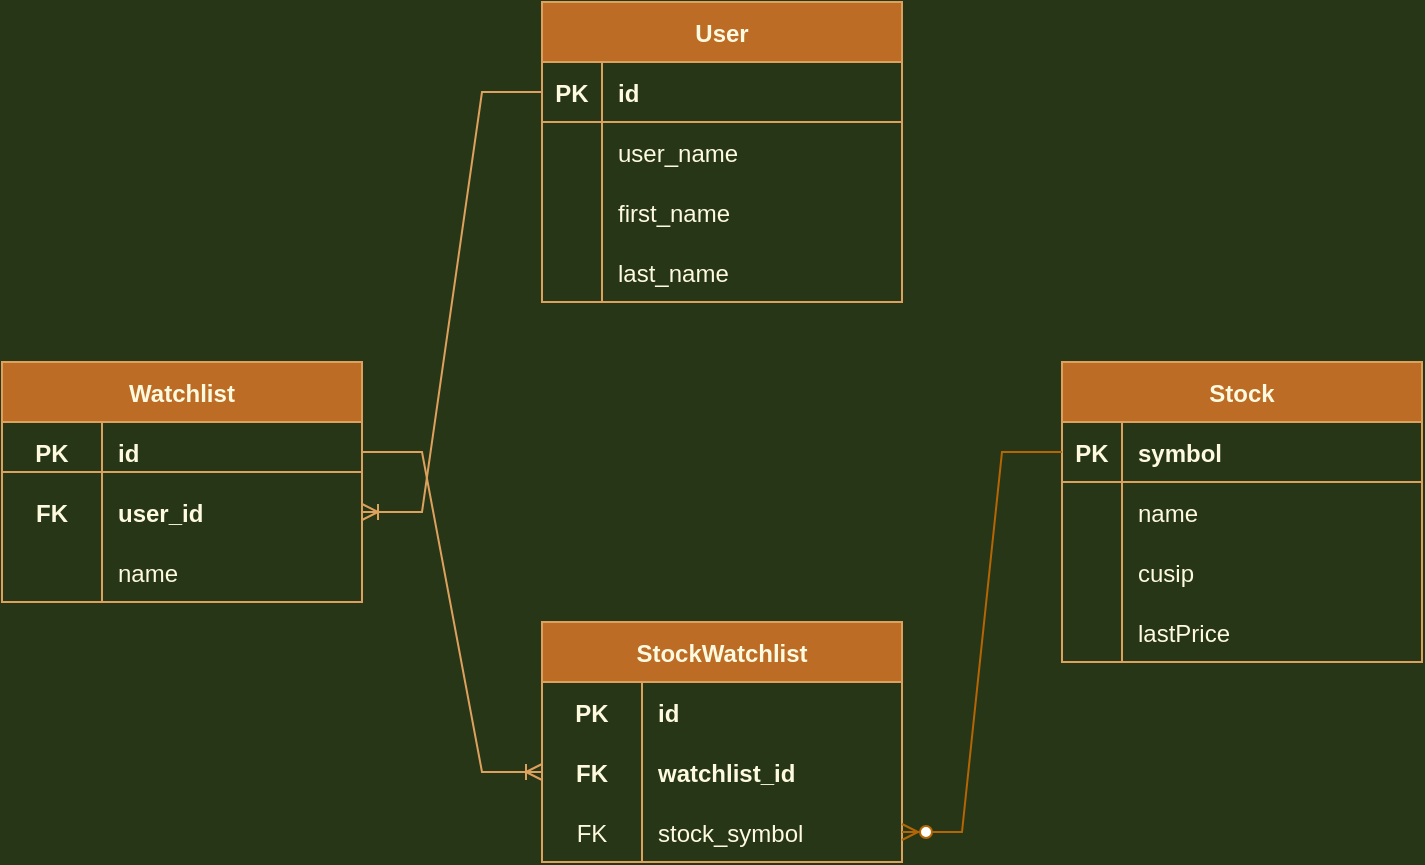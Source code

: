 <mxfile version="20.0.1" type="device"><diagram id="R2lEEEUBdFMjLlhIrx00" name="Page-1"><mxGraphModel dx="1178" dy="647" grid="1" gridSize="10" guides="1" tooltips="1" connect="1" arrows="1" fold="1" page="1" pageScale="1" pageWidth="850" pageHeight="1100" background="#283618" math="0" shadow="0" extFonts="Permanent Marker^https://fonts.googleapis.com/css?family=Permanent+Marker"><root><mxCell id="0"/><mxCell id="1" parent="0"/><mxCell id="EirKmyLNFsswvCXM0YzH-1" value="User" style="shape=table;startSize=30;container=1;collapsible=1;childLayout=tableLayout;fixedRows=1;rowLines=0;fontStyle=1;align=center;resizeLast=1;fillColor=#BC6C25;strokeColor=#DDA15E;fontColor=#FEFAE0;" parent="1" vertex="1"><mxGeometry x="330" y="170" width="180" height="150" as="geometry"/></mxCell><mxCell id="EirKmyLNFsswvCXM0YzH-2" value="" style="shape=tableRow;horizontal=0;startSize=0;swimlaneHead=0;swimlaneBody=0;fillColor=none;collapsible=0;dropTarget=0;points=[[0,0.5],[1,0.5]];portConstraint=eastwest;top=0;left=0;right=0;bottom=1;strokeColor=#DDA15E;fontColor=#FEFAE0;" parent="EirKmyLNFsswvCXM0YzH-1" vertex="1"><mxGeometry y="30" width="180" height="30" as="geometry"/></mxCell><mxCell id="EirKmyLNFsswvCXM0YzH-3" value="PK" style="shape=partialRectangle;connectable=0;fillColor=none;top=0;left=0;bottom=0;right=0;fontStyle=1;overflow=hidden;strokeColor=#DDA15E;fontColor=#FEFAE0;" parent="EirKmyLNFsswvCXM0YzH-2" vertex="1"><mxGeometry width="30" height="30" as="geometry"><mxRectangle width="30" height="30" as="alternateBounds"/></mxGeometry></mxCell><mxCell id="EirKmyLNFsswvCXM0YzH-4" value="id" style="shape=partialRectangle;connectable=0;fillColor=none;top=0;left=0;bottom=0;right=0;align=left;spacingLeft=6;fontStyle=1;overflow=hidden;strokeColor=#DDA15E;fontColor=#FEFAE0;" parent="EirKmyLNFsswvCXM0YzH-2" vertex="1"><mxGeometry x="30" width="150" height="30" as="geometry"><mxRectangle width="150" height="30" as="alternateBounds"/></mxGeometry></mxCell><mxCell id="EirKmyLNFsswvCXM0YzH-62" style="shape=tableRow;horizontal=0;startSize=0;swimlaneHead=0;swimlaneBody=0;fillColor=none;collapsible=0;dropTarget=0;points=[[0,0.5],[1,0.5]];portConstraint=eastwest;top=0;left=0;right=0;bottom=0;strokeColor=#DDA15E;fontColor=#FEFAE0;" parent="EirKmyLNFsswvCXM0YzH-1" vertex="1"><mxGeometry y="60" width="180" height="30" as="geometry"/></mxCell><mxCell id="EirKmyLNFsswvCXM0YzH-63" style="shape=partialRectangle;connectable=0;fillColor=none;top=0;left=0;bottom=0;right=0;editable=1;overflow=hidden;strokeColor=#DDA15E;fontColor=#FEFAE0;" parent="EirKmyLNFsswvCXM0YzH-62" vertex="1"><mxGeometry width="30" height="30" as="geometry"><mxRectangle width="30" height="30" as="alternateBounds"/></mxGeometry></mxCell><mxCell id="EirKmyLNFsswvCXM0YzH-64" value="user_name" style="shape=partialRectangle;connectable=0;fillColor=none;top=0;left=0;bottom=0;right=0;align=left;spacingLeft=6;overflow=hidden;strokeColor=#DDA15E;fontColor=#FEFAE0;" parent="EirKmyLNFsswvCXM0YzH-62" vertex="1"><mxGeometry x="30" width="150" height="30" as="geometry"><mxRectangle width="150" height="30" as="alternateBounds"/></mxGeometry></mxCell><mxCell id="EirKmyLNFsswvCXM0YzH-5" value="" style="shape=tableRow;horizontal=0;startSize=0;swimlaneHead=0;swimlaneBody=0;fillColor=none;collapsible=0;dropTarget=0;points=[[0,0.5],[1,0.5]];portConstraint=eastwest;top=0;left=0;right=0;bottom=0;strokeColor=#DDA15E;fontColor=#FEFAE0;" parent="EirKmyLNFsswvCXM0YzH-1" vertex="1"><mxGeometry y="90" width="180" height="30" as="geometry"/></mxCell><mxCell id="EirKmyLNFsswvCXM0YzH-6" value="" style="shape=partialRectangle;connectable=0;fillColor=none;top=0;left=0;bottom=0;right=0;editable=1;overflow=hidden;strokeColor=#DDA15E;fontColor=#FEFAE0;" parent="EirKmyLNFsswvCXM0YzH-5" vertex="1"><mxGeometry width="30" height="30" as="geometry"><mxRectangle width="30" height="30" as="alternateBounds"/></mxGeometry></mxCell><mxCell id="EirKmyLNFsswvCXM0YzH-7" value="first_name" style="shape=partialRectangle;connectable=0;fillColor=none;top=0;left=0;bottom=0;right=0;align=left;spacingLeft=6;overflow=hidden;strokeColor=#DDA15E;fontColor=#FEFAE0;" parent="EirKmyLNFsswvCXM0YzH-5" vertex="1"><mxGeometry x="30" width="150" height="30" as="geometry"><mxRectangle width="150" height="30" as="alternateBounds"/></mxGeometry></mxCell><mxCell id="EirKmyLNFsswvCXM0YzH-8" value="" style="shape=tableRow;horizontal=0;startSize=0;swimlaneHead=0;swimlaneBody=0;fillColor=none;collapsible=0;dropTarget=0;points=[[0,0.5],[1,0.5]];portConstraint=eastwest;top=0;left=0;right=0;bottom=0;strokeColor=#DDA15E;fontColor=#FEFAE0;" parent="EirKmyLNFsswvCXM0YzH-1" vertex="1"><mxGeometry y="120" width="180" height="30" as="geometry"/></mxCell><mxCell id="EirKmyLNFsswvCXM0YzH-9" value="" style="shape=partialRectangle;connectable=0;fillColor=none;top=0;left=0;bottom=0;right=0;editable=1;overflow=hidden;strokeColor=#DDA15E;fontColor=#FEFAE0;" parent="EirKmyLNFsswvCXM0YzH-8" vertex="1"><mxGeometry width="30" height="30" as="geometry"><mxRectangle width="30" height="30" as="alternateBounds"/></mxGeometry></mxCell><mxCell id="EirKmyLNFsswvCXM0YzH-10" value="last_name" style="shape=partialRectangle;connectable=0;fillColor=none;top=0;left=0;bottom=0;right=0;align=left;spacingLeft=6;overflow=hidden;strokeColor=#DDA15E;fontColor=#FEFAE0;" parent="EirKmyLNFsswvCXM0YzH-8" vertex="1"><mxGeometry x="30" width="150" height="30" as="geometry"><mxRectangle width="150" height="30" as="alternateBounds"/></mxGeometry></mxCell><mxCell id="EirKmyLNFsswvCXM0YzH-14" value="Watchlist" style="shape=table;startSize=30;container=1;collapsible=1;childLayout=tableLayout;fixedRows=1;rowLines=0;fontStyle=1;align=center;resizeLast=1;fillColor=#BC6C25;strokeColor=#DDA15E;fontColor=#FEFAE0;" parent="1" vertex="1"><mxGeometry x="60" y="350" width="180" height="120" as="geometry"/></mxCell><mxCell id="EirKmyLNFsswvCXM0YzH-15" value="" style="shape=tableRow;horizontal=0;startSize=0;swimlaneHead=0;swimlaneBody=0;fillColor=none;collapsible=0;dropTarget=0;points=[[0,0.5],[1,0.5]];portConstraint=eastwest;top=0;left=0;right=0;bottom=0;strokeColor=#DDA15E;fontColor=#FEFAE0;" parent="EirKmyLNFsswvCXM0YzH-14" vertex="1"><mxGeometry y="30" width="180" height="30" as="geometry"/></mxCell><mxCell id="EirKmyLNFsswvCXM0YzH-16" value="PK" style="shape=partialRectangle;connectable=0;fillColor=none;top=0;left=0;bottom=0;right=0;fontStyle=1;overflow=hidden;strokeColor=#DDA15E;fontColor=#FEFAE0;" parent="EirKmyLNFsswvCXM0YzH-15" vertex="1"><mxGeometry width="50" height="30" as="geometry"><mxRectangle width="50" height="30" as="alternateBounds"/></mxGeometry></mxCell><mxCell id="EirKmyLNFsswvCXM0YzH-17" value="id" style="shape=partialRectangle;connectable=0;fillColor=none;top=0;left=0;bottom=0;right=0;align=left;spacingLeft=6;fontStyle=1;overflow=hidden;strokeColor=#DDA15E;fontColor=#FEFAE0;" parent="EirKmyLNFsswvCXM0YzH-15" vertex="1"><mxGeometry x="50" width="130" height="30" as="geometry"><mxRectangle width="130" height="30" as="alternateBounds"/></mxGeometry></mxCell><mxCell id="EirKmyLNFsswvCXM0YzH-30" style="shape=tableRow;horizontal=0;startSize=0;swimlaneHead=0;swimlaneBody=0;fillColor=none;collapsible=0;dropTarget=0;points=[[0,0.5],[1,0.5]];portConstraint=eastwest;top=0;left=0;right=0;bottom=0;strokeColor=#DDA15E;fontColor=#FEFAE0;" parent="EirKmyLNFsswvCXM0YzH-14" vertex="1"><mxGeometry y="60" width="180" height="30" as="geometry"/></mxCell><mxCell id="EirKmyLNFsswvCXM0YzH-31" value="FK" style="shape=partialRectangle;connectable=0;fillColor=none;top=0;left=0;bottom=0;right=0;fontStyle=1;overflow=hidden;strokeColor=#DDA15E;fontColor=#FEFAE0;" parent="EirKmyLNFsswvCXM0YzH-30" vertex="1"><mxGeometry width="50" height="30" as="geometry"><mxRectangle width="50" height="30" as="alternateBounds"/></mxGeometry></mxCell><mxCell id="EirKmyLNFsswvCXM0YzH-32" value="user_id" style="shape=partialRectangle;connectable=0;fillColor=none;top=0;left=0;bottom=0;right=0;align=left;spacingLeft=6;fontStyle=1;overflow=hidden;strokeColor=#DDA15E;fontColor=#FEFAE0;" parent="EirKmyLNFsswvCXM0YzH-30" vertex="1"><mxGeometry x="50" width="130" height="30" as="geometry"><mxRectangle width="130" height="30" as="alternateBounds"/></mxGeometry></mxCell><mxCell id="EirKmyLNFsswvCXM0YzH-21" value="" style="shape=tableRow;horizontal=0;startSize=0;swimlaneHead=0;swimlaneBody=0;fillColor=none;collapsible=0;dropTarget=0;points=[[0,0.5],[1,0.5]];portConstraint=eastwest;top=0;left=0;right=0;bottom=0;strokeColor=#DDA15E;fontColor=#FEFAE0;" parent="EirKmyLNFsswvCXM0YzH-14" vertex="1"><mxGeometry y="90" width="180" height="30" as="geometry"/></mxCell><mxCell id="EirKmyLNFsswvCXM0YzH-22" value="" style="shape=partialRectangle;connectable=0;fillColor=none;top=0;left=0;bottom=0;right=0;editable=1;overflow=hidden;strokeColor=#DDA15E;fontColor=#FEFAE0;" parent="EirKmyLNFsswvCXM0YzH-21" vertex="1"><mxGeometry width="50" height="30" as="geometry"><mxRectangle width="50" height="30" as="alternateBounds"/></mxGeometry></mxCell><mxCell id="EirKmyLNFsswvCXM0YzH-23" value="name" style="shape=partialRectangle;connectable=0;fillColor=none;top=0;left=0;bottom=0;right=0;align=left;spacingLeft=6;overflow=hidden;strokeColor=#DDA15E;fontColor=#FEFAE0;" parent="EirKmyLNFsswvCXM0YzH-21" vertex="1"><mxGeometry x="50" width="130" height="30" as="geometry"><mxRectangle width="130" height="30" as="alternateBounds"/></mxGeometry></mxCell><mxCell id="EirKmyLNFsswvCXM0YzH-42" value="" style="line;strokeWidth=1;rotatable=0;dashed=0;labelPosition=right;align=left;verticalAlign=middle;spacingTop=0;spacingLeft=6;points=[];portConstraint=eastwest;labelBackgroundColor=#283618;fillColor=#BC6C25;strokeColor=#DDA15E;fontColor=#FEFAE0;" parent="1" vertex="1"><mxGeometry x="60" y="400" width="180" height="10" as="geometry"/></mxCell><mxCell id="EirKmyLNFsswvCXM0YzH-49" value="Stock" style="shape=table;startSize=30;container=1;collapsible=1;childLayout=tableLayout;fixedRows=1;rowLines=0;fontStyle=1;align=center;resizeLast=1;fillColor=#BC6C25;strokeColor=#DDA15E;fontColor=#FEFAE0;" parent="1" vertex="1"><mxGeometry x="590" y="350" width="180" height="150" as="geometry"/></mxCell><mxCell id="EirKmyLNFsswvCXM0YzH-50" value="" style="shape=tableRow;horizontal=0;startSize=0;swimlaneHead=0;swimlaneBody=0;fillColor=none;collapsible=0;dropTarget=0;points=[[0,0.5],[1,0.5]];portConstraint=eastwest;top=0;left=0;right=0;bottom=1;strokeColor=#DDA15E;fontColor=#FEFAE0;" parent="EirKmyLNFsswvCXM0YzH-49" vertex="1"><mxGeometry y="30" width="180" height="30" as="geometry"/></mxCell><mxCell id="EirKmyLNFsswvCXM0YzH-51" value="PK" style="shape=partialRectangle;connectable=0;fillColor=none;top=0;left=0;bottom=0;right=0;fontStyle=1;overflow=hidden;strokeColor=#DDA15E;fontColor=#FEFAE0;" parent="EirKmyLNFsswvCXM0YzH-50" vertex="1"><mxGeometry width="30" height="30" as="geometry"><mxRectangle width="30" height="30" as="alternateBounds"/></mxGeometry></mxCell><mxCell id="EirKmyLNFsswvCXM0YzH-52" value="symbol" style="shape=partialRectangle;connectable=0;fillColor=none;top=0;left=0;bottom=0;right=0;align=left;spacingLeft=6;fontStyle=1;overflow=hidden;strokeColor=#DDA15E;fontColor=#FEFAE0;" parent="EirKmyLNFsswvCXM0YzH-50" vertex="1"><mxGeometry x="30" width="150" height="30" as="geometry"><mxRectangle width="150" height="30" as="alternateBounds"/></mxGeometry></mxCell><mxCell id="EirKmyLNFsswvCXM0YzH-53" value="" style="shape=tableRow;horizontal=0;startSize=0;swimlaneHead=0;swimlaneBody=0;fillColor=none;collapsible=0;dropTarget=0;points=[[0,0.5],[1,0.5]];portConstraint=eastwest;top=0;left=0;right=0;bottom=0;strokeColor=#DDA15E;fontColor=#FEFAE0;" parent="EirKmyLNFsswvCXM0YzH-49" vertex="1"><mxGeometry y="60" width="180" height="30" as="geometry"/></mxCell><mxCell id="EirKmyLNFsswvCXM0YzH-54" value="" style="shape=partialRectangle;connectable=0;fillColor=none;top=0;left=0;bottom=0;right=0;editable=1;overflow=hidden;strokeColor=#DDA15E;fontColor=#FEFAE0;" parent="EirKmyLNFsswvCXM0YzH-53" vertex="1"><mxGeometry width="30" height="30" as="geometry"><mxRectangle width="30" height="30" as="alternateBounds"/></mxGeometry></mxCell><mxCell id="EirKmyLNFsswvCXM0YzH-55" value="name" style="shape=partialRectangle;connectable=0;fillColor=none;top=0;left=0;bottom=0;right=0;align=left;spacingLeft=6;overflow=hidden;strokeColor=#DDA15E;fontColor=#FEFAE0;" parent="EirKmyLNFsswvCXM0YzH-53" vertex="1"><mxGeometry x="30" width="150" height="30" as="geometry"><mxRectangle width="150" height="30" as="alternateBounds"/></mxGeometry></mxCell><mxCell id="EirKmyLNFsswvCXM0YzH-59" value="" style="shape=tableRow;horizontal=0;startSize=0;swimlaneHead=0;swimlaneBody=0;fillColor=none;collapsible=0;dropTarget=0;points=[[0,0.5],[1,0.5]];portConstraint=eastwest;top=0;left=0;right=0;bottom=0;strokeColor=#DDA15E;fontColor=#FEFAE0;" parent="EirKmyLNFsswvCXM0YzH-49" vertex="1"><mxGeometry y="90" width="180" height="30" as="geometry"/></mxCell><mxCell id="EirKmyLNFsswvCXM0YzH-60" value="" style="shape=partialRectangle;connectable=0;fillColor=none;top=0;left=0;bottom=0;right=0;editable=1;overflow=hidden;strokeColor=#DDA15E;fontColor=#FEFAE0;" parent="EirKmyLNFsswvCXM0YzH-59" vertex="1"><mxGeometry width="30" height="30" as="geometry"><mxRectangle width="30" height="30" as="alternateBounds"/></mxGeometry></mxCell><mxCell id="EirKmyLNFsswvCXM0YzH-61" value="cusip" style="shape=partialRectangle;connectable=0;fillColor=none;top=0;left=0;bottom=0;right=0;align=left;spacingLeft=6;overflow=hidden;strokeColor=#DDA15E;fontColor=#FEFAE0;" parent="EirKmyLNFsswvCXM0YzH-59" vertex="1"><mxGeometry x="30" width="150" height="30" as="geometry"><mxRectangle width="150" height="30" as="alternateBounds"/></mxGeometry></mxCell><mxCell id="IPfjaYm4jDlUVPzL4pjP-5" style="shape=tableRow;horizontal=0;startSize=0;swimlaneHead=0;swimlaneBody=0;fillColor=none;collapsible=0;dropTarget=0;points=[[0,0.5],[1,0.5]];portConstraint=eastwest;top=0;left=0;right=0;bottom=0;strokeColor=#DDA15E;fontColor=#FEFAE0;" parent="EirKmyLNFsswvCXM0YzH-49" vertex="1"><mxGeometry y="120" width="180" height="30" as="geometry"/></mxCell><mxCell id="IPfjaYm4jDlUVPzL4pjP-6" style="shape=partialRectangle;connectable=0;fillColor=none;top=0;left=0;bottom=0;right=0;editable=1;overflow=hidden;strokeColor=#DDA15E;fontColor=#FEFAE0;" parent="IPfjaYm4jDlUVPzL4pjP-5" vertex="1"><mxGeometry width="30" height="30" as="geometry"><mxRectangle width="30" height="30" as="alternateBounds"/></mxGeometry></mxCell><mxCell id="IPfjaYm4jDlUVPzL4pjP-7" value="lastPrice" style="shape=partialRectangle;connectable=0;fillColor=none;top=0;left=0;bottom=0;right=0;align=left;spacingLeft=6;overflow=hidden;strokeColor=#DDA15E;fontColor=#FEFAE0;" parent="IPfjaYm4jDlUVPzL4pjP-5" vertex="1"><mxGeometry x="30" width="150" height="30" as="geometry"><mxRectangle width="150" height="30" as="alternateBounds"/></mxGeometry></mxCell><mxCell id="EirKmyLNFsswvCXM0YzH-81" value="" style="edgeStyle=entityRelationEdgeStyle;fontSize=12;html=1;endArrow=ERoneToMany;rounded=0;labelBackgroundColor=#283618;strokeColor=#DDA15E;fontColor=#FEFAE0;" parent="1" source="EirKmyLNFsswvCXM0YzH-2" target="EirKmyLNFsswvCXM0YzH-30" edge="1"><mxGeometry width="100" height="100" relative="1" as="geometry"><mxPoint x="290" y="210" as="sourcePoint"/><mxPoint x="350" y="50" as="targetPoint"/></mxGeometry></mxCell><mxCell id="tP3YQpIjfs6AXxlUoMOu-14" value="StockWatchlist" style="shape=table;startSize=30;container=1;collapsible=1;childLayout=tableLayout;fixedRows=1;rowLines=0;fontStyle=1;align=center;resizeLast=1;fillColor=#BC6C25;strokeColor=#DDA15E;fontColor=#FEFAE0;" vertex="1" parent="1"><mxGeometry x="330" y="480" width="180" height="120" as="geometry"/></mxCell><mxCell id="tP3YQpIjfs6AXxlUoMOu-15" value="" style="shape=tableRow;horizontal=0;startSize=0;swimlaneHead=0;swimlaneBody=0;fillColor=none;collapsible=0;dropTarget=0;points=[[0,0.5],[1,0.5]];portConstraint=eastwest;top=0;left=0;right=0;bottom=0;strokeColor=#DDA15E;fontColor=#FEFAE0;" vertex="1" parent="tP3YQpIjfs6AXxlUoMOu-14"><mxGeometry y="30" width="180" height="30" as="geometry"/></mxCell><mxCell id="tP3YQpIjfs6AXxlUoMOu-16" value="PK" style="shape=partialRectangle;connectable=0;fillColor=none;top=0;left=0;bottom=0;right=0;fontStyle=1;overflow=hidden;strokeColor=#DDA15E;fontColor=#FEFAE0;" vertex="1" parent="tP3YQpIjfs6AXxlUoMOu-15"><mxGeometry width="50" height="30" as="geometry"><mxRectangle width="50" height="30" as="alternateBounds"/></mxGeometry></mxCell><mxCell id="tP3YQpIjfs6AXxlUoMOu-17" value="id" style="shape=partialRectangle;connectable=0;fillColor=none;top=0;left=0;bottom=0;right=0;align=left;spacingLeft=6;fontStyle=1;overflow=hidden;strokeColor=#DDA15E;fontColor=#FEFAE0;" vertex="1" parent="tP3YQpIjfs6AXxlUoMOu-15"><mxGeometry x="50" width="130" height="30" as="geometry"><mxRectangle width="130" height="30" as="alternateBounds"/></mxGeometry></mxCell><mxCell id="tP3YQpIjfs6AXxlUoMOu-18" style="shape=tableRow;horizontal=0;startSize=0;swimlaneHead=0;swimlaneBody=0;fillColor=none;collapsible=0;dropTarget=0;points=[[0,0.5],[1,0.5]];portConstraint=eastwest;top=0;left=0;right=0;bottom=0;strokeColor=#DDA15E;fontColor=#FEFAE0;" vertex="1" parent="tP3YQpIjfs6AXxlUoMOu-14"><mxGeometry y="60" width="180" height="30" as="geometry"/></mxCell><mxCell id="tP3YQpIjfs6AXxlUoMOu-19" value="FK" style="shape=partialRectangle;connectable=0;fillColor=none;top=0;left=0;bottom=0;right=0;fontStyle=1;overflow=hidden;strokeColor=#DDA15E;fontColor=#FEFAE0;" vertex="1" parent="tP3YQpIjfs6AXxlUoMOu-18"><mxGeometry width="50" height="30" as="geometry"><mxRectangle width="50" height="30" as="alternateBounds"/></mxGeometry></mxCell><mxCell id="tP3YQpIjfs6AXxlUoMOu-20" value="watchlist_id" style="shape=partialRectangle;connectable=0;fillColor=none;top=0;left=0;bottom=0;right=0;align=left;spacingLeft=6;fontStyle=1;overflow=hidden;strokeColor=#DDA15E;fontColor=#FEFAE0;" vertex="1" parent="tP3YQpIjfs6AXxlUoMOu-18"><mxGeometry x="50" width="130" height="30" as="geometry"><mxRectangle width="130" height="30" as="alternateBounds"/></mxGeometry></mxCell><mxCell id="tP3YQpIjfs6AXxlUoMOu-21" value="" style="shape=tableRow;horizontal=0;startSize=0;swimlaneHead=0;swimlaneBody=0;fillColor=none;collapsible=0;dropTarget=0;points=[[0,0.5],[1,0.5]];portConstraint=eastwest;top=0;left=0;right=0;bottom=0;strokeColor=#DDA15E;fontColor=#FEFAE0;" vertex="1" parent="tP3YQpIjfs6AXxlUoMOu-14"><mxGeometry y="90" width="180" height="30" as="geometry"/></mxCell><mxCell id="tP3YQpIjfs6AXxlUoMOu-22" value="FK" style="shape=partialRectangle;connectable=0;fillColor=none;top=0;left=0;bottom=0;right=0;editable=1;overflow=hidden;strokeColor=#DDA15E;fontColor=#FEFAE0;" vertex="1" parent="tP3YQpIjfs6AXxlUoMOu-21"><mxGeometry width="50" height="30" as="geometry"><mxRectangle width="50" height="30" as="alternateBounds"/></mxGeometry></mxCell><mxCell id="tP3YQpIjfs6AXxlUoMOu-23" value="stock_symbol" style="shape=partialRectangle;connectable=0;fillColor=none;top=0;left=0;bottom=0;right=0;align=left;spacingLeft=6;overflow=hidden;strokeColor=#DDA15E;fontColor=#FEFAE0;" vertex="1" parent="tP3YQpIjfs6AXxlUoMOu-21"><mxGeometry x="50" width="130" height="30" as="geometry"><mxRectangle width="130" height="30" as="alternateBounds"/></mxGeometry></mxCell><mxCell id="tP3YQpIjfs6AXxlUoMOu-24" value="" style="edgeStyle=entityRelationEdgeStyle;fontSize=12;html=1;endArrow=ERzeroToMany;endFill=1;rounded=0;fillColor=#fad7ac;strokeColor=#b46504;" edge="1" parent="1" source="EirKmyLNFsswvCXM0YzH-50" target="tP3YQpIjfs6AXxlUoMOu-21"><mxGeometry width="100" height="100" relative="1" as="geometry"><mxPoint x="500" y="400" as="sourcePoint"/><mxPoint x="430" y="320" as="targetPoint"/></mxGeometry></mxCell><mxCell id="tP3YQpIjfs6AXxlUoMOu-25" value="" style="edgeStyle=entityRelationEdgeStyle;fontSize=12;html=1;endArrow=ERoneToMany;rounded=0;labelBackgroundColor=#283618;strokeColor=#DDA15E;fontColor=#FEFAE0;" edge="1" parent="1" source="EirKmyLNFsswvCXM0YzH-15" target="tP3YQpIjfs6AXxlUoMOu-18"><mxGeometry width="100" height="100" relative="1" as="geometry"><mxPoint x="340" y="225" as="sourcePoint"/><mxPoint x="250" y="435" as="targetPoint"/></mxGeometry></mxCell></root></mxGraphModel></diagram></mxfile>